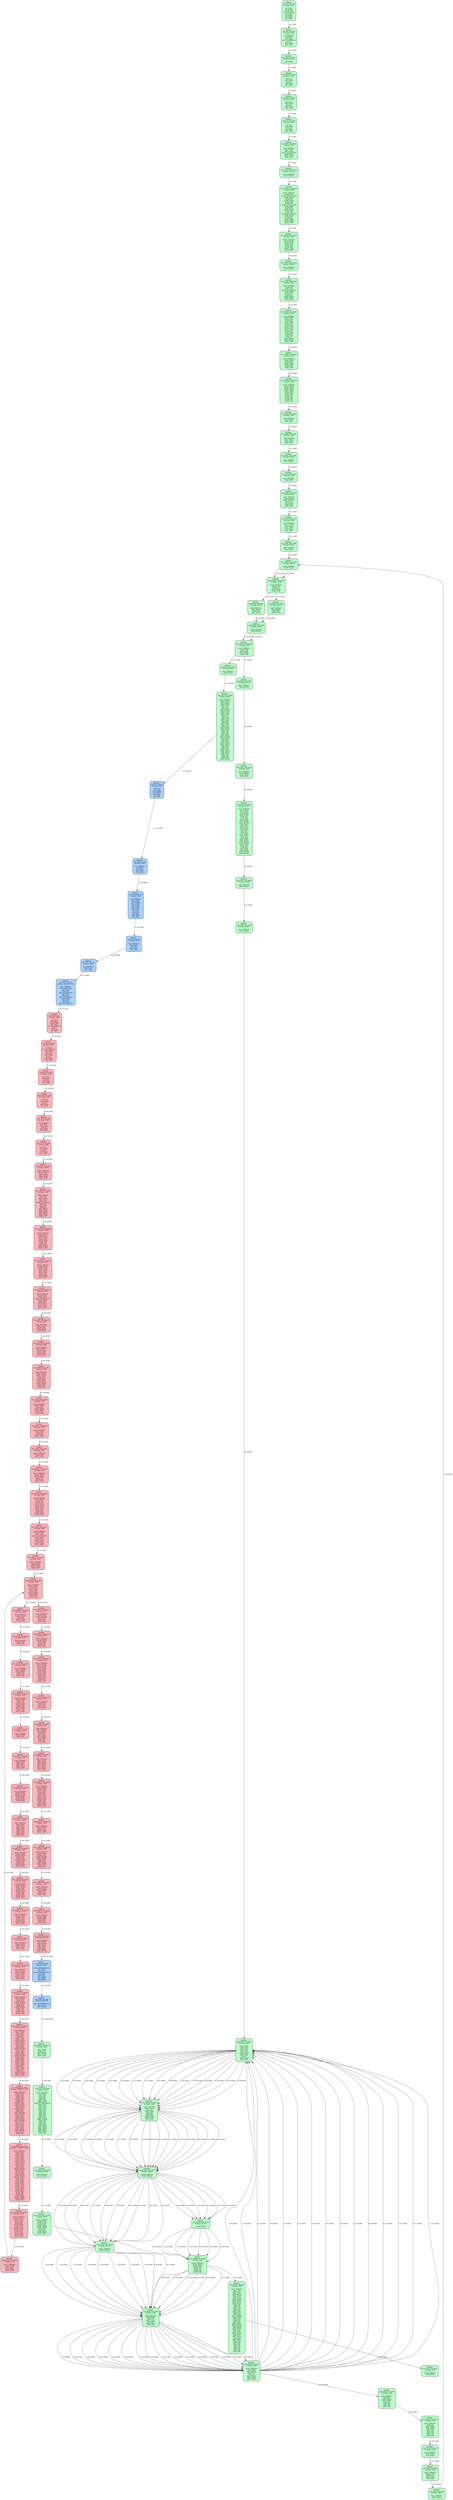 digraph CFG {
    rankdir=TB;
    node [shape=box, style="filled, rounded", fontname="Arial", fontsize=8, margin=0.1];
    edge [fontname="Arial", fontsize=8, color="#555555"];

    "node_5406a6081262c2002378ee4a5d8af6007457d51e_0" [label="0x5406a6...
start: 0x0 | end: 0xb
terminator: JUMPI
---------
0x0: PUSH1
0x2: PUSH1
0x4: MSTORE
0x5: CALLVALUE
0x6: DUP1
0x7: ISZERO
0x8: PUSH2
0xb: JUMPI", fillcolor="#baffc9"];
    "node_5406a6081262c2002378ee4a5d8af6007457d51e_f" [label="0x5406a6...
start: 0xf | end: 0x18
terminator: JUMPI
---------
0xf: JUMPDEST
0x10: POP
0x11: PUSH1
0x13: CALLDATASIZE
0x14: LT
0x15: PUSH2
0x18: JUMPI", fillcolor="#baffc9"];
    "node_5406a6081262c2002378ee4a5d8af6007457d51e_19" [label="0x5406a6...
start: 0x19 | end: 0x19
terminator: INVALID
---------
0x19: INVALID", fillcolor="#baffc9"];
    "node_5406a6081262c2002378ee4a5d8af6007457d51e_29" [label="0x5406a6...
start: 0x29 | end: 0x33
terminator: JUMPI
---------
0x29: DUP1
0x2a: PUSH4
0x2f: GT
0x30: PUSH2
0x33: JUMPI", fillcolor="#baffc9"];
    "node_5406a6081262c2002378ee4a5d8af6007457d51e_34" [label="0x5406a6...
start: 0x34 | end: 0x3e
terminator: JUMPI
---------
0x34: DUP1
0x35: PUSH4
0x3a: EQ
0x3b: PUSH2
0x3e: JUMPI", fillcolor="#baffc9"];
    "node_5406a6081262c2002378ee4a5d8af6007457d51e_3f" [label="0x5406a6...
start: 0x3f | end: 0x49
terminator: JUMPI
---------
0x3f: DUP1
0x40: PUSH4
0x45: EQ
0x46: PUSH2
0x49: JUMPI", fillcolor="#baffc9"];
    "node_5406a6081262c2002378ee4a5d8af6007457d51e_220" [label="0x5406a6...
start: 0x220 | end: 0x22d
terminator: JUMP
---------
0x220: JUMPDEST
0x221: PUSH2
0x224: PUSH2
0x227: CALLDATASIZE
0x228: PUSH1
0x22a: PUSH2
0x22d: JUMP", fillcolor="#baffc9"];
    "node_5406a6081262c2002378ee4a5d8af6007457d51e_1272" [label="0x5406a6...
start: 0x1272 | end: 0x1273
terminator: INVALID
---------
0x1272: JUMPDEST
0x1273: INVALID", fillcolor="#baffc9"];
    "node_5406a6081262c2002378ee4a5d8af6007457d51e_1285" [label="0x5406a6...
start: 0x1285 | end: 0x12a5
terminator: JUMPI
---------
0x1285: JUMPDEST
0x1286: DUP5
0x1287: CALLDATALOAD
0x1288: SWAP4
0x1289: POP
0x128a: PUSH1
0x128c: DUP6
0x128d: ADD
0x128e: CALLDATALOAD
0x128f: SWAP3
0x1290: POP
0x1291: PUSH1
0x1293: DUP6
0x1294: ADD
0x1295: CALLDATALOAD
0x1296: PUSH8
0x129f: DUP2
0x12a0: GT
0x12a1: ISZERO
0x12a2: PUSH2
0x12a5: JUMPI", fillcolor="#baffc9"];
    "node_5406a6081262c2002378ee4a5d8af6007457d51e_12a9" [label="0x5406a6...
start: 0x12a9 | end: 0x12b4
terminator: JUMP
---------
0x12a9: JUMPDEST
0x12aa: PUSH2
0x12ad: DUP8
0x12ae: DUP3
0x12af: DUP9
0x12b0: ADD
0x12b1: PUSH2
0x12b4: JUMP", fillcolor="#baffc9"];
    "node_5406a6081262c2002378ee4a5d8af6007457d51e_1175" [label="0x5406a6...
start: 0x1175 | end: 0x1176
terminator: INVALID
---------
0x1175: JUMPDEST
0x1176: INVALID", fillcolor="#baffc9"];
    "node_5406a6081262c2002378ee4a5d8af6007457d51e_1185" [label="0x5406a6...
start: 0x1185 | end: 0x1198
terminator: JUMPI
---------
0x1185: JUMPDEST
0x1186: POP
0x1187: DUP2
0x1188: CALLDATALOAD
0x1189: PUSH8
0x1192: DUP2
0x1193: GT
0x1194: ISZERO
0x1195: PUSH2
0x1198: JUMPI", fillcolor="#baffc9"];
    "node_5406a6081262c2002378ee4a5d8af6007457d51e_119c" [label="0x5406a6...
start: 0x119c | end: 0x11b2
terminator: JUMPI
---------
0x119c: JUMPDEST
0x119d: PUSH1
0x119f: DUP4
0x11a0: ADD
0x11a1: SWAP2
0x11a2: POP
0x11a3: DUP4
0x11a4: PUSH1
0x11a6: DUP3
0x11a7: PUSH1
0x11a9: SHL
0x11aa: DUP6
0x11ab: ADD
0x11ac: ADD
0x11ad: GT
0x11ae: ISZERO
0x11af: PUSH2
0x11b2: JUMPI", fillcolor="#baffc9"];
    "node_5406a6081262c2002378ee4a5d8af6007457d51e_11b6" [label="0x5406a6...
start: 0x11b6 | end: 0x11bc
terminator: JUMP
---------
0x11b6: JUMPDEST
0x11b7: SWAP3
0x11b8: POP
0x11b9: SWAP3
0x11ba: SWAP1
0x11bb: POP
0x11bc: JUMP", fillcolor="#baffc9"];
    "node_5406a6081262c2002378ee4a5d8af6007457d51e_12b5" [label="0x5406a6...
start: 0x12b5 | end: 0x12c0
terminator: JUMP
---------
0x12b5: JUMPDEST
0x12b6: SWAP6
0x12b7: SWAP9
0x12b8: SWAP5
0x12b9: SWAP8
0x12ba: POP
0x12bb: SWAP6
0x12bc: POP
0x12bd: POP
0x12be: POP
0x12bf: POP
0x12c0: JUMP", fillcolor="#baffc9"];
    "node_5406a6081262c2002378ee4a5d8af6007457d51e_22e" [label="0x5406a6...
start: 0x22e | end: 0x232
terminator: JUMP
---------
0x22e: JUMPDEST
0x22f: PUSH2
0x232: JUMP", fillcolor="#baffc9"];
    "node_5406a6081262c2002378ee4a5d8af6007457d51e_6d0" [label="0x5406a6...
start: 0x6d0 | end: 0x6d7
terminator: JUMP
---------
0x6d0: JUMPDEST
0x6d1: PUSH2
0x6d4: PUSH2
0x6d7: JUMP", fillcolor="#baffc9"];
    "node_5406a6081262c2002378ee4a5d8af6007457d51e_aa1" [label="0x5406a6...
start: 0xaa1 | end: 0xaa2
terminator: INVALID
---------
0xaa1: JUMPDEST
0xaa2: INVALID", fillcolor="#baffc9"];
    "node_5406a6081262c2002378ee4a5d8af6007457d51e_3c4" [label="0x5406a6...
start: 0x3c4 | end: 0x3c5
terminator: JUMP
---------
0x3c4: JUMPDEST
0x3c5: JUMP", fillcolor="#baffc9"];
    "node_5406a6081262c2002378ee4a5d8af6007457d51e_6d8" [label="0x5406a6...
start: 0x6d8 | end: 0x700
terminator: JUMPI
---------
0x6d8: JUMPDEST
0x6d9: PUSH32
0x6fa: TIMESTAMP
0x6fb: GT
0x6fc: ISZERO
0x6fd: PUSH2
0x700: JUMPI", fillcolor="#baffc9"];
    "node_5406a6081262c2002378ee4a5d8af6007457d51e_719" [label="0x5406a6...
start: 0x719 | end: 0x722
terminator: JUMP
---------
0x719: JUMPDEST
0x71a: CALLER
0x71b: PUSH2
0x71e: DUP6
0x71f: PUSH2
0x722: JUMP", fillcolor="#baffc9"];
    "node_5406a6081262c2002378ee4a5d8af6007457d51e_692" [label="0x5406a6...
start: 0x692 | end: 0x693
terminator: INVALID
---------
0x692: JUMPDEST
0x693: INVALID", fillcolor="#baffc9"];
    "node_5406a6081262c2002378ee4a5d8af6007457d51e_135b" [label="0x5406a6...
start: 0x135b | end: 0x135c
terminator: INVALID
---------
0x135b: JUMPDEST
0x135c: INVALID", fillcolor="#baffc9"];
    "node_5406a6081262c2002378ee4a5d8af6007457d51e_1369" [label="0x5406a6...
start: 0x1369 | end: 0x136d
terminator: JUMP
---------
0x1369: JUMPDEST
0x136a: POP
0x136b: DIV
0x136c: SWAP1
0x136d: JUMP", fillcolor="#baffc9"];
    "node_5406a6081262c2002378ee4a5d8af6007457d51e_6a0" [label="0x5406a6...
start: 0x6a0 | end: 0x6a3
terminator: INVALID
---------
0x6a0: JUMPDEST
0x6a1: SWAP1
0x6a2: POP
0x6a3: INVALID", fillcolor="#baffc9"];
    "node_5406a6081262c2002378ee4a5d8af6007457d51e_136e" [label="0x5406a6...
start: 0x136e | end: 0x136f
terminator: INVALID
---------
0x136e: JUMPDEST
0x136f: INVALID", fillcolor="#baffc9"];
    "node_5406a6081262c2002378ee4a5d8af6007457d51e_137c" [label="0x5406a6...
start: 0x137c | end: 0x1380
terminator: JUMP
---------
0x137c: JUMPDEST
0x137d: POP
0x137e: MOD
0x137f: SWAP1
0x1380: JUMP", fillcolor="#baffc9"];
    "node_5406a6081262c2002378ee4a5d8af6007457d51e_6af" [label="0x5406a6...
start: 0x6af | end: 0x6b0
terminator: INVALID
---------
0x6af: JUMPDEST
0x6b0: INVALID", fillcolor="#baffc9"];
    "node_5406a6081262c2002378ee4a5d8af6007457d51e_723" [label="0x5406a6...
start: 0x723 | end: 0x728
terminator: JUMPI
---------
0x723: JUMPDEST
0x724: ISZERO
0x725: PUSH2
0x728: JUMPI", fillcolor="#baffc9"];
    "node_5406a6081262c2002378ee4a5d8af6007457d51e_741" [label="0x5406a6...
start: 0x741 | end: 0x76f
terminator: INVALID
---------
0x741: JUMPDEST
0x742: PUSH1
0x744: DUP1
0x745: MLOAD
0x746: PUSH1
0x748: DUP2
0x749: ADD
0x74a: DUP8
0x74b: SWAP1
0x74c: MSTORE
0x74d: PUSH12
0x75a: NOT
0x75b: PUSH1
0x75d: DUP5
0x75e: SWAP1
0x75f: SHL
0x760: AND
0x761: SWAP2
0x762: DUP2
0x763: ADD
0x764: SWAP2
0x765: SWAP1
0x766: SWAP2
0x767: MSTORE
0x768: PUSH1
0x76a: DUP2
0x76b: ADD
0x76c: DUP6
0x76d: SWAP1
0x76e: MSTORE
0x76f: INVALID", fillcolor="#baffc9"];
    "node_5406a6081262c2002378ee4a5d8af6007457d51e_b97" [label="0x5406a6...
start: 0xb97 | end: 0xb98
terminator: INVALID
---------
0xb97: JUMPDEST
0xb98: INVALID", fillcolor="#baffc9"];
    "node_5406a6081262c2002378ee4a5d8af6007457d51e_d14" [label="0x5406a6...
start: 0xd14 | end: 0xd15
terminator: INVALID
---------
0xd14: JUMPDEST
0xd15: INVALID", fillcolor="#baffc9"];
    "node_5406a6081262c2002378ee4a5d8af6007457d51e_d22" [label="0x5406a6...
start: 0xd22 | end: 0xd2f
terminator: JUMPI
---------
0xd22: PUSH2
0xd25: DUP3
0xd26: DUP7
0xd27: DUP4
0xd28: DUP2
0xd29: MLOAD
0xd2a: DUP2
0xd2b: LT
0xd2c: PUSH2
0xd2f: JUMPI", fillcolor="#baffc9"];
    "node_5406a6081262c2002378ee4a5d8af6007457d51e_d37" [label="0x5406a6...
start: 0xd37 | end: 0xd43
terminator: JUMP
---------
0xd37: JUMPDEST
0xd38: PUSH1
0xd3a: MUL
0xd3b: PUSH1
0xd3d: ADD
0xd3e: ADD
0xd3f: MLOAD
0xd40: PUSH2
0xd43: JUMP", fillcolor="#baffc9"];
    "node_5406a6081262c2002378ee4a5d8af6007457d51e_1040" [label="0x5406a6...
start: 0x1040 | end: 0x1041
terminator: INVALID
---------
0x1040: JUMPDEST
0x1041: INVALID", fillcolor="#baffc9"];
    "node_5406a6081262c2002378ee4a5d8af6007457d51e_1049" [label="0x5406a6...
start: 0x1049 | end: 0x1049
terminator: INVALID
---------
0x1049: INVALID", fillcolor="#baffc9"];
    "node_5406a6081262c2002378ee4a5d8af6007457d51e_1068" [label="0x5406a6...
start: 0x1068 | end: 0x106e
terminator: JUMP
---------
0x1068: JUMPDEST
0x1069: SWAP4
0x106a: SWAP3
0x106b: POP
0x106c: POP
0x106d: POP
0x106e: JUMP", fillcolor="#baffc9"];
    "node_5406a6081262c2002378ee4a5d8af6007457d51e_d44" [label="0x5406a6...
start: 0xd44 | end: 0xd4d
terminator: JUMP
---------
0xd44: JUMPDEST
0xd45: SWAP2
0xd46: POP
0xd47: PUSH1
0xd49: ADD
0xd4a: PUSH2
0xd4d: JUMP", fillcolor="#baffc9"];
    "node_5406a6081262c2002378ee4a5d8af6007457d51e_d18" [label="0x5406a6...
start: 0xd18 | end: 0xd21
terminator: JUMPI
---------
0xd18: JUMPDEST
0xd19: DUP5
0xd1a: MLOAD
0xd1b: DUP2
0xd1c: LT
0xd1d: ISZERO
0xd1e: PUSH2
0xd21: JUMPI", fillcolor="#baffc9"];
    "node_5406a6081262c2002378ee4a5d8af6007457d51e_105a" [label="0x5406a6...
start: 0x105a | end: 0x105b
terminator: INVALID
---------
0x105a: JUMPDEST
0x105b: INVALID", fillcolor="#baffc9"];
    "node_5406a6081262c2002378ee4a5d8af6007457d51e_d4e" [label="0x5406a6...
start: 0xd4e | end: 0xd55
terminator: JUMP
---------
0xd4e: JUMPDEST
0xd4f: POP
0xd50: SWAP4
0xd51: SWAP3
0xd52: POP
0xd53: POP
0xd54: POP
0xd55: JUMP", fillcolor="#baffc9"];
    "node_5406a6081262c2002378ee4a5d8af6007457d51e_ba3" [label="0x5406a6...
start: 0xba3 | end: 0xbab
terminator: JUMP
---------
0xba3: JUMPDEST
0xba4: EQ
0xba5: SWAP5
0xba6: SWAP4
0xba7: POP
0xba8: POP
0xba9: POP
0xbaa: POP
0xbab: JUMP", fillcolor="#baffc9"];
    "node_5406a6081262c2002378ee4a5d8af6007457d51e_7ea" [label="0x5406a6...
start: 0x7ea | end: 0x7ee
terminator: JUMPI
---------
0x7ea: JUMPDEST
0x7eb: PUSH2
0x7ee: JUMPI", fillcolor="#baffc9"];
    "node_5406a6081262c2002378ee4a5d8af6007457d51e_807" [label="0x5406a6...
start: 0x807 | end: 0x80f
terminator: JUMP
---------
0x807: JUMPDEST
0x808: PUSH2
0x80b: DUP7
0x80c: PUSH2
0x80f: JUMP", fillcolor="#baffc9"];
    "node_5406a6081262c2002378ee4a5d8af6007457d51e_bac" [label="0x5406a6...
start: 0xbac | end: 0xbad
terminator: INVALID
---------
0xbac: JUMPDEST
0xbad: INVALID", fillcolor="#baffc9"];
    "node_5406a6081262c2002378ee4a5d8af6007457d51e_bb9" [label="0x5406a6...
start: 0xbb9 | end: 0xbbc
terminator: INVALID
---------
0xbb9: JUMPDEST
0xbba: SWAP1
0xbbb: POP
0xbbc: INVALID", fillcolor="#baffc9"];
    "node_5406a6081262c2002378ee4a5d8af6007457d51e_bc8" [label="0x5406a6...
start: 0xbc8 | end: 0xbc9
terminator: INVALID
---------
0xbc8: JUMPDEST
0xbc9: INVALID", fillcolor="#baffc9"];
    "node_5406a6081262c2002378ee4a5d8af6007457d51e_810" [label="0x5406a6...
start: 0x810 | end: 0x86a
terminator: INVALID
---------
0x810: JUMPDEST
0x811: PUSH1
0x813: MLOAD
0x814: PUSH4
0x819: PUSH1
0x81b: SHL
0x81c: DUP2
0x81d: MSTORE
0x81e: PUSH1
0x820: PUSH1
0x822: PUSH1
0x824: SHL
0x825: SUB
0x826: DUP4
0x827: DUP2
0x828: AND
0x829: PUSH1
0x82b: DUP4
0x82c: ADD
0x82d: MSTORE
0x82e: PUSH1
0x830: DUP3
0x831: ADD
0x832: DUP8
0x833: SWAP1
0x834: MSTORE
0x835: PUSH32
0x856: AND
0x857: SWAP1
0x858: PUSH4
0x85d: SWAP1
0x85e: PUSH1
0x860: ADD
0x861: PUSH1
0x863: PUSH1
0x865: MLOAD
0x866: DUP1
0x867: DUP4
0x868: SUB
0x869: DUP2
0x86a: INVALID", fillcolor="#baffc9"];
    "node_d0ec028a3d21533fdd200838f39c85b03679285d_0" [label="0xd0ec02...
start: 0x0 | end: 0x9
terminator: JUMP
---------
0x0: PUSH1
0x2: PUSH1
0x4: MSTORE
0x5: PUSH1
0x7: PUSH1
0x9: JUMP", fillcolor="#a8d1ff"];
    "node_d0ec028a3d21533fdd200838f39c85b03679285d_c" [label="0xd0ec02...
start: 0xc | end: 0x13
terminator: JUMP
---------
0xc: JUMPDEST
0xd: PUSH1
0xf: PUSH1
0x11: PUSH1
0x13: JUMP", fillcolor="#a8d1ff"];
    "node_d0ec028a3d21533fdd200838f39c85b03679285d_1a" [label="0xd0ec02...
start: 0x1a | end: 0x4b
terminator: JUMP
---------
0x1a: JUMPDEST
0x1b: PUSH1
0x1d: PUSH1
0x1f: PUSH32
0x40: SLOAD
0x41: PUSH1
0x43: PUSH1
0x45: PUSH1
0x47: SHL
0x48: SUB
0x49: AND
0x4a: SWAP1
0x4b: JUMP", fillcolor="#a8d1ff"];
    "node_d0ec028a3d21533fdd200838f39c85b03679285d_4c" [label="0xd0ec02...
start: 0x4c | end: 0x50
terminator: JUMP
---------
0x4c: JUMPDEST
0x4d: SWAP1
0x4e: POP
0x4f: SWAP1
0x50: JUMP", fillcolor="#a8d1ff"];
    "node_d0ec028a3d21533fdd200838f39c85b03679285d_14" [label="0xd0ec02...
start: 0x14 | end: 0x17
terminator: JUMP
---------
0x14: JUMPDEST
0x15: PUSH1
0x17: JUMP", fillcolor="#a8d1ff"];
    "node_d0ec028a3d21533fdd200838f39c85b03679285d_51" [label="0xd0ec02...
start: 0x51 | end: 0x5f
terminator: DELEGATECALL
---------
0x51: JUMPDEST
0x52: CALLDATASIZE
0x53: PUSH1
0x55: DUP1
0x56: CALLDATACOPY
0x57: PUSH1
0x59: DUP1
0x5a: CALLDATASIZE
0x5b: PUSH1
0x5d: DUP5
0x5e: GAS
0x5f: DELEGATECALL", fillcolor="#a8d1ff"];
    "node_1f064066068f837598b35796ca9f177863915846_0" [label="0x1f0640...
start: 0x0 | end: 0xc
terminator: JUMPI
---------
0x0: PUSH1
0x2: PUSH1
0x4: MSTORE
0x5: PUSH1
0x7: CALLDATASIZE
0x8: LT
0x9: PUSH2
0xc: JUMPI", fillcolor="#ffb3ba"];
    "node_1f064066068f837598b35796ca9f177863915846_d" [label="0x1f0640...
start: 0xd | end: 0x1d
terminator: JUMPI
---------
0xd: PUSH1
0xf: CALLDATALOAD
0x10: PUSH1
0x12: SHR
0x13: DUP1
0x14: PUSH4
0x19: GT
0x1a: PUSH2
0x1d: JUMPI", fillcolor="#ffb3ba"];
    "node_1f064066068f837598b35796ca9f177863915846_1e" [label="0x1f0640...
start: 0x1e | end: 0x28
terminator: JUMPI
---------
0x1e: DUP1
0x1f: PUSH4
0x24: GT
0x25: PUSH2
0x28: JUMPI", fillcolor="#ffb3ba"];
    "node_1f064066068f837598b35796ca9f177863915846_29" [label="0x1f0640...
start: 0x29 | end: 0x33
terminator: JUMPI
---------
0x29: DUP1
0x2a: PUSH4
0x2f: GT
0x30: PUSH2
0x33: JUMPI", fillcolor="#ffb3ba"];
    "node_1f064066068f837598b35796ca9f177863915846_64" [label="0x1f0640...
start: 0x64 | end: 0x6f
terminator: JUMPI
---------
0x64: JUMPDEST
0x65: DUP1
0x66: PUSH4
0x6b: EQ
0x6c: PUSH2
0x6f: JUMPI", fillcolor="#ffb3ba"];
    "node_1f064066068f837598b35796ca9f177863915846_70" [label="0x1f0640...
start: 0x70 | end: 0x7a
terminator: JUMPI
---------
0x70: DUP1
0x71: PUSH4
0x76: EQ
0x77: PUSH2
0x7a: JUMPI", fillcolor="#ffb3ba"];
    "node_1f064066068f837598b35796ca9f177863915846_5e4" [label="0x1f0640...
start: 0x5e4 | end: 0x5eb
terminator: JUMPI
---------
0x5e4: JUMPDEST
0x5e5: CALLVALUE
0x5e6: DUP1
0x5e7: ISZERO
0x5e8: PUSH2
0x5eb: JUMPI", fillcolor="#ffb3ba"];
    "node_1f064066068f837598b35796ca9f177863915846_5f0" [label="0x1f0640...
start: 0x5f0 | end: 0x605
terminator: JUMP
---------
0x5f0: JUMPDEST
0x5f1: POP
0x5f2: PUSH2
0x5f5: PUSH1
0x5f7: DUP1
0x5f8: CALLDATASIZE
0x5f9: SUB
0x5fa: DUP2
0x5fb: ADD
0x5fc: SWAP1
0x5fd: PUSH2
0x600: SWAP2
0x601: SWAP1
0x602: PUSH2
0x605: JUMP", fillcolor="#ffb3ba"];
    "node_1f064066068f837598b35796ca9f177863915846_2c83" [label="0x1f0640...
start: 0x2c83 | end: 0x2c91
terminator: JUMPI
---------
0x2c83: JUMPDEST
0x2c84: PUSH1
0x2c86: DUP1
0x2c87: PUSH1
0x2c89: DUP4
0x2c8a: DUP6
0x2c8b: SUB
0x2c8c: SLT
0x2c8d: ISZERO
0x2c8e: PUSH2
0x2c91: JUMPI", fillcolor="#ffb3ba"];
    "node_1f064066068f837598b35796ca9f177863915846_2c9a" [label="0x1f0640...
start: 0x2c9a | end: 0x2ca7
terminator: JUMP
---------
0x2c9a: JUMPDEST
0x2c9b: PUSH1
0x2c9d: PUSH2
0x2ca0: DUP6
0x2ca1: DUP3
0x2ca2: DUP7
0x2ca3: ADD
0x2ca4: PUSH2
0x2ca7: JUMP", fillcolor="#ffb3ba"];
    "node_1f064066068f837598b35796ca9f177863915846_2c38" [label="0x1f0640...
start: 0x2c38 | end: 0x2c46
terminator: JUMP
---------
0x2c38: JUMPDEST
0x2c39: PUSH1
0x2c3b: DUP2
0x2c3c: CALLDATALOAD
0x2c3d: SWAP1
0x2c3e: POP
0x2c3f: PUSH2
0x2c42: DUP2
0x2c43: PUSH2
0x2c46: JUMP", fillcolor="#ffb3ba"];
    "node_1f064066068f837598b35796ca9f177863915846_2c21" [label="0x1f0640...
start: 0x2c21 | end: 0x2c29
terminator: JUMP
---------
0x2c21: JUMPDEST
0x2c22: PUSH2
0x2c25: DUP2
0x2c26: PUSH2
0x2c29: JUMP", fillcolor="#ffb3ba"];
    "node_1f064066068f837598b35796ca9f177863915846_2c0f" [label="0x1f0640...
start: 0x2c0f | end: 0x2c19
terminator: JUMP
---------
0x2c0f: JUMPDEST
0x2c10: PUSH1
0x2c12: PUSH2
0x2c15: DUP3
0x2c16: PUSH2
0x2c19: JUMP", fillcolor="#ffb3ba"];
    "node_1f064066068f837598b35796ca9f177863915846_2bef" [label="0x1f0640...
start: 0x2bef | end: 0x2c0e
terminator: JUMP
---------
0x2bef: JUMPDEST
0x2bf0: PUSH1
0x2bf2: PUSH20
0x2c07: DUP3
0x2c08: AND
0x2c09: SWAP1
0x2c0a: POP
0x2c0b: SWAP2
0x2c0c: SWAP1
0x2c0d: POP
0x2c0e: JUMP", fillcolor="#ffb3ba"];
    "node_1f064066068f837598b35796ca9f177863915846_2c1a" [label="0x1f0640...
start: 0x2c1a | end: 0x2c20
terminator: JUMP
---------
0x2c1a: JUMPDEST
0x2c1b: SWAP1
0x2c1c: POP
0x2c1d: SWAP2
0x2c1e: SWAP1
0x2c1f: POP
0x2c20: JUMP", fillcolor="#ffb3ba"];
    "node_1f064066068f837598b35796ca9f177863915846_2c2a" [label="0x1f0640...
start: 0x2c2a | end: 0x2c30
terminator: JUMPI
---------
0x2c2a: JUMPDEST
0x2c2b: DUP2
0x2c2c: EQ
0x2c2d: PUSH2
0x2c30: JUMPI", fillcolor="#ffb3ba"];
    "node_1f064066068f837598b35796ca9f177863915846_2c35" [label="0x1f0640...
start: 0x2c35 | end: 0x2c37
terminator: JUMP
---------
0x2c35: JUMPDEST
0x2c36: POP
0x2c37: JUMP", fillcolor="#ffb3ba"];
    "node_1f064066068f837598b35796ca9f177863915846_2c47" [label="0x1f0640...
start: 0x2c47 | end: 0x2c4c
terminator: JUMP
---------
0x2c47: JUMPDEST
0x2c48: SWAP3
0x2c49: SWAP2
0x2c4a: POP
0x2c4b: POP
0x2c4c: JUMP", fillcolor="#ffb3ba"];
    "node_1f064066068f837598b35796ca9f177863915846_2ca8" [label="0x1f0640...
start: 0x2ca8 | end: 0x2cb8
terminator: JUMP
---------
0x2ca8: JUMPDEST
0x2ca9: SWAP3
0x2caa: POP
0x2cab: POP
0x2cac: PUSH1
0x2cae: PUSH2
0x2cb1: DUP6
0x2cb2: DUP3
0x2cb3: DUP7
0x2cb4: ADD
0x2cb5: PUSH2
0x2cb8: JUMP", fillcolor="#ffb3ba"];
    "node_1f064066068f837598b35796ca9f177863915846_2c6e" [label="0x1f0640...
start: 0x2c6e | end: 0x2c7c
terminator: JUMP
---------
0x2c6e: JUMPDEST
0x2c6f: PUSH1
0x2c71: DUP2
0x2c72: CALLDATALOAD
0x2c73: SWAP1
0x2c74: POP
0x2c75: PUSH2
0x2c78: DUP2
0x2c79: PUSH2
0x2c7c: JUMP", fillcolor="#ffb3ba"];
    "node_1f064066068f837598b35796ca9f177863915846_2c57" [label="0x1f0640...
start: 0x2c57 | end: 0x2c5f
terminator: JUMP
---------
0x2c57: JUMPDEST
0x2c58: PUSH2
0x2c5b: DUP2
0x2c5c: PUSH2
0x2c5f: JUMP", fillcolor="#ffb3ba"];
    "node_1f064066068f837598b35796ca9f177863915846_2c4d" [label="0x1f0640...
start: 0x2c4d | end: 0x2c56
terminator: JUMP
---------
0x2c4d: JUMPDEST
0x2c4e: PUSH1
0x2c50: DUP2
0x2c51: SWAP1
0x2c52: POP
0x2c53: SWAP2
0x2c54: SWAP1
0x2c55: POP
0x2c56: JUMP", fillcolor="#ffb3ba"];
    "node_1f064066068f837598b35796ca9f177863915846_2c60" [label="0x1f0640...
start: 0x2c60 | end: 0x2c66
terminator: JUMPI
---------
0x2c60: JUMPDEST
0x2c61: DUP2
0x2c62: EQ
0x2c63: PUSH2
0x2c66: JUMPI", fillcolor="#ffb3ba"];
    "node_1f064066068f837598b35796ca9f177863915846_2c6b" [label="0x1f0640...
start: 0x2c6b | end: 0x2c6d
terminator: JUMP
---------
0x2c6b: JUMPDEST
0x2c6c: POP
0x2c6d: JUMP", fillcolor="#ffb3ba"];
    "node_1f064066068f837598b35796ca9f177863915846_2c7d" [label="0x1f0640...
start: 0x2c7d | end: 0x2c82
terminator: JUMP
---------
0x2c7d: JUMPDEST
0x2c7e: SWAP3
0x2c7f: SWAP2
0x2c80: POP
0x2c81: POP
0x2c82: JUMP", fillcolor="#ffb3ba"];
    "node_1f064066068f837598b35796ca9f177863915846_2cb9" [label="0x1f0640...
start: 0x2cb9 | end: 0x2cc2
terminator: JUMP
---------
0x2cb9: JUMPDEST
0x2cba: SWAP2
0x2cbb: POP
0x2cbc: POP
0x2cbd: SWAP3
0x2cbe: POP
0x2cbf: SWAP3
0x2cc0: SWAP1
0x2cc1: POP
0x2cc2: JUMP", fillcolor="#ffb3ba"];
    "node_1f064066068f837598b35796ca9f177863915846_606" [label="0x1f0640...
start: 0x606 | end: 0x60a
terminator: JUMP
---------
0x606: JUMPDEST
0x607: PUSH2
0x60a: JUMP", fillcolor="#ffb3ba"];
    "node_1f064066068f837598b35796ca9f177863915846_d57" [label="0x1f0640...
start: 0xd57 | end: 0xd61
terminator: JUMP
---------
0xd57: JUMPDEST
0xd58: PUSH1
0xd5a: DUP1
0xd5b: PUSH2
0xd5e: PUSH2
0xd61: JUMP", fillcolor="#ffb3ba"];
    "node_1f064066068f837598b35796ca9f177863915846_12d4" [label="0x1f0640...
start: 0x12d4 | end: 0x12db
terminator: JUMP
---------
0x12d4: JUMPDEST
0x12d5: PUSH1
0x12d7: CALLER
0x12d8: SWAP1
0x12d9: POP
0x12da: SWAP1
0x12db: JUMP", fillcolor="#ffb3ba"];
    "node_1f064066068f837598b35796ca9f177863915846_d62" [label="0x1f0640...
start: 0xd62 | end: 0xd6e
terminator: JUMP
---------
0xd62: JUMPDEST
0xd63: SWAP1
0xd64: POP
0xd65: PUSH2
0xd68: DUP2
0xd69: DUP6
0xd6a: DUP6
0xd6b: PUSH2
0xd6e: JUMP", fillcolor="#ffb3ba"];
    "node_1f064066068f837598b35796ca9f177863915846_1383" [label="0x1f0640...
start: 0x1383 | end: 0x13b7
terminator: JUMPI
---------
0x1383: JUMPDEST
0x1384: PUSH1
0x1386: PUSH20
0x139b: AND
0x139c: DUP4
0x139d: PUSH20
0x13b2: AND
0x13b3: SUB
0x13b4: PUSH2
0x13b7: JUMPI", fillcolor="#ffb3ba"];
    "node_1f064066068f837598b35796ca9f177863915846_13f5" [label="0x1f0640...
start: 0x13f5 | end: 0x1429
terminator: JUMPI
---------
0x13f5: JUMPDEST
0x13f6: PUSH1
0x13f8: PUSH20
0x140d: AND
0x140e: DUP3
0x140f: PUSH20
0x1424: AND
0x1425: SUB
0x1426: PUSH2
0x1429: JUMPI", fillcolor="#ffb3ba"];
    "node_1f064066068f837598b35796ca9f177863915846_1467" [label="0x1f0640...
start: 0x1467 | end: 0x1471
terminator: JUMP
---------
0x1467: JUMPDEST
0x1468: PUSH2
0x146b: DUP4
0x146c: DUP4
0x146d: DUP4
0x146e: PUSH2
0x1471: JUMP", fillcolor="#ffb3ba"];
    "node_1f064066068f837598b35796ca9f177863915846_1f99" [label="0x1f0640...
start: 0x1f99 | end: 0x1fa2
terminator: JUMP
---------
0x1f99: JUMPDEST
0x1f9a: PUSH1
0x1f9c: PUSH2
0x1f9f: PUSH2
0x1fa2: JUMP", fillcolor="#ffb3ba"];
    "node_1f064066068f837598b35796ca9f177863915846_12ac" [label="0x1f0640...
start: 0x12ac | end: 0x12d3
terminator: JUMP
---------
0x12ac: JUMPDEST
0x12ad: PUSH1
0x12af: PUSH32
0x12d0: SWAP1
0x12d1: POP
0x12d2: SWAP1
0x12d3: JUMP", fillcolor="#ffb3ba"];
    "node_1f064066068f837598b35796ca9f177863915846_1fa3" [label="0x1f0640...
start: 0x1fa3 | end: 0x1fd9
terminator: JUMPI
---------
0x1fa3: JUMPDEST
0x1fa4: SWAP1
0x1fa5: POP
0x1fa6: PUSH1
0x1fa8: PUSH20
0x1fbd: AND
0x1fbe: DUP5
0x1fbf: PUSH20
0x1fd4: AND
0x1fd5: SUB
0x1fd6: PUSH2
0x1fd9: JUMPI", fillcolor="#ffb3ba"];
    "node_1f064066068f837598b35796ca9f177863915846_1ff9" [label="0x1f0640...
start: 0x1ff9 | end: 0x2047
terminator: JUMPI
---------
0x1ff9: JUMPDEST
0x1ffa: PUSH1
0x1ffc: DUP2
0x1ffd: PUSH1
0x1fff: ADD
0x2000: PUSH1
0x2002: DUP7
0x2003: PUSH20
0x2018: AND
0x2019: PUSH20
0x202e: AND
0x202f: DUP2
0x2030: MSTORE
0x2031: PUSH1
0x2033: ADD
0x2034: SWAP1
0x2035: DUP2
0x2036: MSTORE
0x2037: PUSH1
0x2039: ADD
0x203a: PUSH1
0x203c: SHA3
0x203d: SLOAD
0x203e: SWAP1
0x203f: POP
0x2040: DUP3
0x2041: DUP2
0x2042: LT
0x2043: ISZERO
0x2044: PUSH2
0x2047: JUMPI", fillcolor="#ffb3ba"];
    "node_1f064066068f837598b35796ca9f177863915846_2088" [label="0x1f0640...
start: 0x2088 | end: 0x20d1
terminator: JUMPDEST_PREV
---------
0x2088: JUMPDEST
0x2089: DUP3
0x208a: DUP2
0x208b: SUB
0x208c: DUP3
0x208d: PUSH1
0x208f: ADD
0x2090: PUSH1
0x2092: DUP8
0x2093: PUSH20
0x20a8: AND
0x20a9: PUSH20
0x20be: AND
0x20bf: DUP2
0x20c0: MSTORE
0x20c1: PUSH1
0x20c3: ADD
0x20c4: SWAP1
0x20c5: DUP2
0x20c6: MSTORE
0x20c7: PUSH1
0x20c9: ADD
0x20ca: PUSH1
0x20cc: SHA3
0x20cd: DUP2
0x20ce: SWAP1
0x20cf: SSTORE
0x20d0: POP
0x20d1: POP", fillcolor="#ffb3ba"];
    "node_1f064066068f837598b35796ca9f177863915846_211d" [label="0x1f0640...
start: 0x211d | end: 0x216c
terminator: JUMPDEST_PREV
---------
0x211d: JUMPDEST
0x211e: DUP2
0x211f: DUP2
0x2120: PUSH1
0x2122: ADD
0x2123: PUSH1
0x2125: DUP6
0x2126: PUSH20
0x213b: AND
0x213c: PUSH20
0x2151: AND
0x2152: DUP2
0x2153: MSTORE
0x2154: PUSH1
0x2156: ADD
0x2157: SWAP1
0x2158: DUP2
0x2159: MSTORE
0x215a: PUSH1
0x215c: ADD
0x215d: PUSH1
0x215f: SHA3
0x2160: PUSH1
0x2162: DUP3
0x2163: DUP3
0x2164: SLOAD
0x2165: ADD
0x2166: SWAP3
0x2167: POP
0x2168: POP
0x2169: DUP2
0x216a: SWAP1
0x216b: SSTORE
0x216c: POP", fillcolor="#ffb3ba"];
    "node_1f064066068f837598b35796ca9f177863915846_2cd2" [label="0x1f0640...
start: 0x2cd2 | end: 0x2ce6
terminator: JUMP
---------
0x2cd2: JUMPDEST
0x2cd3: PUSH1
0x2cd5: PUSH1
0x2cd7: DUP3
0x2cd8: ADD
0x2cd9: SWAP1
0x2cda: POP
0x2cdb: PUSH2
0x2cde: PUSH1
0x2ce0: DUP4
0x2ce1: ADD
0x2ce2: DUP5
0x2ce3: PUSH2
0x2ce6: JUMP", fillcolor="#ffb3ba"];
    "node_1f064066068f837598b35796ca9f177863915846_2cc3" [label="0x1f0640...
start: 0x2cc3 | end: 0x2ccb
terminator: JUMP
---------
0x2cc3: JUMPDEST
0x2cc4: PUSH2
0x2cc7: DUP2
0x2cc8: PUSH2
0x2ccb: JUMP", fillcolor="#ffb3ba"];
    "node_1f064066068f837598b35796ca9f177863915846_2ccc" [label="0x1f0640...
start: 0x2ccc | end: 0x2cd1
terminator: JUMP
---------
0x2ccc: JUMPDEST
0x2ccd: DUP3
0x2cce: MSTORE
0x2ccf: POP
0x2cd0: POP
0x2cd1: JUMP", fillcolor="#ffb3ba"];
    "node_1f064066068f837598b35796ca9f177863915846_2ce7" [label="0x1f0640...
start: 0x2ce7 | end: 0x2cec
terminator: JUMP
---------
0x2ce7: JUMPDEST
0x2ce8: SWAP3
0x2ce9: SWAP2
0x2cea: POP
0x2ceb: POP
0x2cec: JUMP", fillcolor="#ffb3ba"];
    "node_1f064066068f837598b35796ca9f177863915846_21ca" [label="0x1f0640...
start: 0x21ca | end: 0x21d7
terminator: JUMP
---------
0x21ca: JUMPDEST
0x21cb: PUSH1
0x21cd: MLOAD
0x21ce: DUP1
0x21cf: SWAP2
0x21d0: SUB
0x21d1: SWAP1
0x21d2: LOG3
0x21d3: POP
0x21d4: POP
0x21d5: POP
0x21d6: POP
0x21d7: JUMP", fillcolor="#ffb3ba"];
    "node_1f064066068f837598b35796ca9f177863915846_1472" [label="0x1f0640...
start: 0x1472 | end: 0x1476
terminator: JUMP
---------
0x1472: JUMPDEST
0x1473: POP
0x1474: POP
0x1475: POP
0x1476: JUMP", fillcolor="#ffb3ba"];
    "node_1f064066068f837598b35796ca9f177863915846_d6f" [label="0x1f0640...
start: 0xd6f | end: 0xd79
terminator: JUMP
---------
0xd6f: JUMPDEST
0xd70: PUSH1
0xd72: SWAP2
0xd73: POP
0xd74: POP
0xd75: SWAP3
0xd76: SWAP2
0xd77: POP
0xd78: POP
0xd79: JUMP", fillcolor="#ffb3ba"];
    "node_1f064066068f837598b35796ca9f177863915846_60b" [label="0x1f0640...
start: 0x60b | end: 0x617
terminator: JUMP
---------
0x60b: JUMPDEST
0x60c: PUSH1
0x60e: MLOAD
0x60f: PUSH2
0x612: SWAP2
0x613: SWAP1
0x614: PUSH2
0x617: JUMP", fillcolor="#ffb3ba"];
    "node_1f064066068f837598b35796ca9f177863915846_2b22" [label="0x1f0640...
start: 0x2b22 | end: 0x2b36
terminator: JUMP
---------
0x2b22: JUMPDEST
0x2b23: PUSH1
0x2b25: PUSH1
0x2b27: DUP3
0x2b28: ADD
0x2b29: SWAP1
0x2b2a: POP
0x2b2b: PUSH2
0x2b2e: PUSH1
0x2b30: DUP4
0x2b31: ADD
0x2b32: DUP5
0x2b33: PUSH2
0x2b36: JUMP", fillcolor="#ffb3ba"];
    "node_1f064066068f837598b35796ca9f177863915846_2b13" [label="0x1f0640...
start: 0x2b13 | end: 0x2b1b
terminator: JUMP
---------
0x2b13: JUMPDEST
0x2b14: PUSH2
0x2b17: DUP2
0x2b18: PUSH2
0x2b1b: JUMP", fillcolor="#ffb3ba"];
    "node_1f064066068f837598b35796ca9f177863915846_2b07" [label="0x1f0640...
start: 0x2b07 | end: 0x2b12
terminator: JUMP
---------
0x2b07: JUMPDEST
0x2b08: PUSH1
0x2b0a: DUP2
0x2b0b: ISZERO
0x2b0c: ISZERO
0x2b0d: SWAP1
0x2b0e: POP
0x2b0f: SWAP2
0x2b10: SWAP1
0x2b11: POP
0x2b12: JUMP", fillcolor="#ffb3ba"];
    "node_1f064066068f837598b35796ca9f177863915846_2b1c" [label="0x1f0640...
start: 0x2b1c | end: 0x2b21
terminator: JUMP
---------
0x2b1c: JUMPDEST
0x2b1d: DUP3
0x2b1e: MSTORE
0x2b1f: POP
0x2b20: POP
0x2b21: JUMP", fillcolor="#ffb3ba"];
    "node_1f064066068f837598b35796ca9f177863915846_2b37" [label="0x1f0640...
start: 0x2b37 | end: 0x2b3c
terminator: JUMP
---------
0x2b37: JUMPDEST
0x2b38: SWAP3
0x2b39: SWAP2
0x2b3a: POP
0x2b3b: POP
0x2b3c: JUMP", fillcolor="#ffb3ba"];
    "node_1f064066068f837598b35796ca9f177863915846_618" [label="0x1f0640...
start: 0x618 | end: 0x620
terminator: RETURN
---------
0x618: JUMPDEST
0x619: PUSH1
0x61b: MLOAD
0x61c: DUP1
0x61d: SWAP2
0x61e: SUB
0x61f: SWAP1
0x620: RETURN", fillcolor="#ffb3ba"];
    "node_d0ec028a3d21533fdd200838f39c85b03679285d_60" [label="0xd0ec02...
start: 0x60 | end: 0x6a
terminator: JUMPI
---------
0x60: RETURNDATASIZE
0x61: PUSH1
0x63: DUP1
0x64: RETURNDATACOPY
0x65: DUP1
0x66: DUP1
0x67: ISZERO
0x68: PUSH1
0x6a: JUMPI", fillcolor="#a8d1ff"];
    "node_d0ec028a3d21533fdd200838f39c85b03679285d_6b" [label="0xd0ec02...
start: 0x6b | end: 0x6e
terminator: RETURN
---------
0x6b: RETURNDATASIZE
0x6c: PUSH1
0x6e: RETURN", fillcolor="#a8d1ff"];
    "node_5406a6081262c2002378ee4a5d8af6007457d51e_86e" [label="0x5406a6...
start: 0x86e | end: 0x874
terminator: JUMPI
---------
0x86e: ISZERO
0x86f: DUP1
0x870: ISZERO
0x871: PUSH2
0x874: JUMPI", fillcolor="#baffc9"];
    "node_5406a6081262c2002378ee4a5d8af6007457d51e_87c" [label="0x5406a6...
start: 0x87c | end: 0x89f
terminator: JUMP
---------
0x87c: JUMPDEST
0x87d: POP
0x87e: POP
0x87f: POP
0x880: POP
0x881: PUSH1
0x883: MLOAD
0x884: RETURNDATASIZE
0x885: PUSH1
0x887: NOT
0x888: PUSH1
0x88a: DUP3
0x88b: ADD
0x88c: AND
0x88d: DUP3
0x88e: ADD
0x88f: DUP1
0x890: PUSH1
0x892: MSTORE
0x893: POP
0x894: DUP2
0x895: ADD
0x896: SWAP1
0x897: PUSH2
0x89a: SWAP2
0x89b: SWAP1
0x89c: PUSH2
0x89f: JUMP", fillcolor="#baffc9"];
    "node_5406a6081262c2002378ee4a5d8af6007457d51e_12f1" [label="0x5406a6...
start: 0x12f1 | end: 0x12f2
terminator: INVALID
---------
0x12f1: JUMPDEST
0x12f2: INVALID", fillcolor="#baffc9"];
    "node_5406a6081262c2002378ee4a5d8af6007457d51e_1301" [label="0x5406a6...
start: 0x1301 | end: 0x130c
terminator: JUMPI
---------
0x1301: JUMPDEST
0x1302: DUP2
0x1303: MLOAD
0x1304: DUP1
0x1305: ISZERO
0x1306: ISZERO
0x1307: DUP2
0x1308: EQ
0x1309: PUSH2
0x130c: JUMPI", fillcolor="#baffc9"];
    "node_5406a6081262c2002378ee4a5d8af6007457d51e_8a0" [label="0x5406a6...
start: 0x8a0 | end: 0x8f1
terminator: JUMP
---------
0x8a0: JUMPDEST
0x8a1: POP
0x8a2: PUSH1
0x8a4: DUP1
0x8a5: MLOAD
0x8a6: DUP8
0x8a7: DUP2
0x8a8: MSTORE
0x8a9: PUSH1
0x8ab: PUSH1
0x8ad: PUSH1
0x8af: SHL
0x8b0: SUB
0x8b1: DUP5
0x8b2: AND
0x8b3: PUSH1
0x8b5: DUP3
0x8b6: ADD
0x8b7: MSTORE
0x8b8: SWAP1
0x8b9: DUP2
0x8ba: ADD
0x8bb: DUP7
0x8bc: SWAP1
0x8bd: MSTORE
0x8be: PUSH32
0x8df: SWAP1
0x8e0: PUSH1
0x8e2: ADD
0x8e3: PUSH1
0x8e5: MLOAD
0x8e6: DUP1
0x8e7: SWAP2
0x8e8: SUB
0x8e9: SWAP1
0x8ea: LOG1
0x8eb: POP
0x8ec: POP
0x8ed: POP
0x8ee: POP
0x8ef: POP
0x8f0: POP
0x8f1: JUMP", fillcolor="#baffc9"];
    "node_5406a6081262c2002378ee4a5d8af6007457d51e_15d" [label="0x5406a6...
start: 0x15d | end: 0x15e
terminator: STOP
---------
0x15d: JUMPDEST
0x15e: STOP", fillcolor="#baffc9"];

    "node_5406a6081262c2002378ee4a5d8af6007457d51e_0" -> "node_5406a6081262c2002378ee4a5d8af6007457d51e_f" [label="id: 1 (JUMP)"];
    "node_5406a6081262c2002378ee4a5d8af6007457d51e_f" -> "node_5406a6081262c2002378ee4a5d8af6007457d51e_19" [label="id: 2 (JUMP)"];
    "node_5406a6081262c2002378ee4a5d8af6007457d51e_19" -> "node_5406a6081262c2002378ee4a5d8af6007457d51e_29" [label="id: 3 (JUMP)"];
    "node_5406a6081262c2002378ee4a5d8af6007457d51e_29" -> "node_5406a6081262c2002378ee4a5d8af6007457d51e_34" [label="id: 4 (JUMP)"];
    "node_5406a6081262c2002378ee4a5d8af6007457d51e_34" -> "node_5406a6081262c2002378ee4a5d8af6007457d51e_3f" [label="id: 5 (JUMP)"];
    "node_5406a6081262c2002378ee4a5d8af6007457d51e_3f" -> "node_5406a6081262c2002378ee4a5d8af6007457d51e_220" [label="id: 6 (JUMP)"];
    "node_5406a6081262c2002378ee4a5d8af6007457d51e_220" -> "node_5406a6081262c2002378ee4a5d8af6007457d51e_1272" [label="id: 7 (JUMP)"];
    "node_5406a6081262c2002378ee4a5d8af6007457d51e_1272" -> "node_5406a6081262c2002378ee4a5d8af6007457d51e_1285" [label="id: 8 (JUMP)"];
    "node_5406a6081262c2002378ee4a5d8af6007457d51e_1285" -> "node_5406a6081262c2002378ee4a5d8af6007457d51e_12a9" [label="id: 9 (JUMP)"];
    "node_5406a6081262c2002378ee4a5d8af6007457d51e_12a9" -> "node_5406a6081262c2002378ee4a5d8af6007457d51e_1175" [label="id: 10 (JUMP)"];
    "node_5406a6081262c2002378ee4a5d8af6007457d51e_1175" -> "node_5406a6081262c2002378ee4a5d8af6007457d51e_1185" [label="id: 11 (JUMP)"];
    "node_5406a6081262c2002378ee4a5d8af6007457d51e_1185" -> "node_5406a6081262c2002378ee4a5d8af6007457d51e_119c" [label="id: 12 (JUMP)"];
    "node_5406a6081262c2002378ee4a5d8af6007457d51e_119c" -> "node_5406a6081262c2002378ee4a5d8af6007457d51e_11b6" [label="id: 13 (JUMP)"];
    "node_5406a6081262c2002378ee4a5d8af6007457d51e_11b6" -> "node_5406a6081262c2002378ee4a5d8af6007457d51e_12b5" [label="id: 14 (JUMP)"];
    "node_5406a6081262c2002378ee4a5d8af6007457d51e_12b5" -> "node_5406a6081262c2002378ee4a5d8af6007457d51e_22e" [label="id: 15 (JUMP)"];
    "node_5406a6081262c2002378ee4a5d8af6007457d51e_22e" -> "node_5406a6081262c2002378ee4a5d8af6007457d51e_6d0" [label="id: 16 (JUMP)"];
    "node_5406a6081262c2002378ee4a5d8af6007457d51e_6d0" -> "node_5406a6081262c2002378ee4a5d8af6007457d51e_aa1" [label="id: 17 (JUMP)"];
    "node_5406a6081262c2002378ee4a5d8af6007457d51e_aa1" -> "node_5406a6081262c2002378ee4a5d8af6007457d51e_3c4" [label="id: 18 (JUMP)"];
    "node_5406a6081262c2002378ee4a5d8af6007457d51e_3c4" -> "node_5406a6081262c2002378ee4a5d8af6007457d51e_6d8" [label="id: 19 (JUMP)"];
    "node_5406a6081262c2002378ee4a5d8af6007457d51e_6d8" -> "node_5406a6081262c2002378ee4a5d8af6007457d51e_719" [label="id: 20 (JUMP)"];
    "node_5406a6081262c2002378ee4a5d8af6007457d51e_719" -> "node_5406a6081262c2002378ee4a5d8af6007457d51e_692" [label="id: 21 (JUMP)"];
    "node_5406a6081262c2002378ee4a5d8af6007457d51e_692" -> "node_5406a6081262c2002378ee4a5d8af6007457d51e_135b" [label="id: 22 (JUMP)"];
    "node_5406a6081262c2002378ee4a5d8af6007457d51e_135b" -> "node_5406a6081262c2002378ee4a5d8af6007457d51e_1369" [label="id: 23 (JUMP)"];
    "node_5406a6081262c2002378ee4a5d8af6007457d51e_1369" -> "node_5406a6081262c2002378ee4a5d8af6007457d51e_6a0" [label="id: 24 (JUMP)"];
    "node_5406a6081262c2002378ee4a5d8af6007457d51e_6a0" -> "node_5406a6081262c2002378ee4a5d8af6007457d51e_136e" [label="id: 25 (JUMP)"];
    "node_5406a6081262c2002378ee4a5d8af6007457d51e_136e" -> "node_5406a6081262c2002378ee4a5d8af6007457d51e_137c" [label="id: 26 (JUMP)"];
    "node_5406a6081262c2002378ee4a5d8af6007457d51e_137c" -> "node_5406a6081262c2002378ee4a5d8af6007457d51e_6af" [label="id: 27 (JUMP)"];
    "node_5406a6081262c2002378ee4a5d8af6007457d51e_6af" -> "node_5406a6081262c2002378ee4a5d8af6007457d51e_723" [label="id: 28 (JUMP)"];
    "node_5406a6081262c2002378ee4a5d8af6007457d51e_723" -> "node_5406a6081262c2002378ee4a5d8af6007457d51e_741" [label="id: 29 (JUMP)"];
    "node_5406a6081262c2002378ee4a5d8af6007457d51e_741" -> "node_5406a6081262c2002378ee4a5d8af6007457d51e_b97" [label="id: 30 (JUMP)"];
    "node_5406a6081262c2002378ee4a5d8af6007457d51e_b97" -> "node_5406a6081262c2002378ee4a5d8af6007457d51e_d14" [label="id: 31 (JUMP)"];
    "node_5406a6081262c2002378ee4a5d8af6007457d51e_d14" -> "node_5406a6081262c2002378ee4a5d8af6007457d51e_d22" [label="id: 32 (JUMP)"];
    "node_5406a6081262c2002378ee4a5d8af6007457d51e_d22" -> "node_5406a6081262c2002378ee4a5d8af6007457d51e_d37" [label="id: 33 (JUMP)"];
    "node_5406a6081262c2002378ee4a5d8af6007457d51e_d37" -> "node_5406a6081262c2002378ee4a5d8af6007457d51e_1040" [label="id: 34 (JUMP)"];
    "node_5406a6081262c2002378ee4a5d8af6007457d51e_1040" -> "node_5406a6081262c2002378ee4a5d8af6007457d51e_1049" [label="id: 35 (JUMP)"];
    "node_5406a6081262c2002378ee4a5d8af6007457d51e_1049" -> "node_5406a6081262c2002378ee4a5d8af6007457d51e_1068" [label="id: 36 (JUMP)"];
    "node_5406a6081262c2002378ee4a5d8af6007457d51e_1068" -> "node_5406a6081262c2002378ee4a5d8af6007457d51e_d44" [label="id: 37 (JUMP)"];
    "node_5406a6081262c2002378ee4a5d8af6007457d51e_d44" -> "node_5406a6081262c2002378ee4a5d8af6007457d51e_d18" [label="id: 38 (JUMP)"];
    "node_5406a6081262c2002378ee4a5d8af6007457d51e_d18" -> "node_5406a6081262c2002378ee4a5d8af6007457d51e_d22" [label="id: 39 (JUMP)"];
    "node_5406a6081262c2002378ee4a5d8af6007457d51e_d22" -> "node_5406a6081262c2002378ee4a5d8af6007457d51e_d37" [label="id: 40 (JUMP)"];
    "node_5406a6081262c2002378ee4a5d8af6007457d51e_d37" -> "node_5406a6081262c2002378ee4a5d8af6007457d51e_1040" [label="id: 41 (JUMP)"];
    "node_5406a6081262c2002378ee4a5d8af6007457d51e_1040" -> "node_5406a6081262c2002378ee4a5d8af6007457d51e_105a" [label="id: 42 (JUMP)"];
    "node_5406a6081262c2002378ee4a5d8af6007457d51e_105a" -> "node_5406a6081262c2002378ee4a5d8af6007457d51e_d44" [label="id: 43 (JUMP)"];
    "node_5406a6081262c2002378ee4a5d8af6007457d51e_d44" -> "node_5406a6081262c2002378ee4a5d8af6007457d51e_d18" [label="id: 44 (JUMP)"];
    "node_5406a6081262c2002378ee4a5d8af6007457d51e_d18" -> "node_5406a6081262c2002378ee4a5d8af6007457d51e_d22" [label="id: 45 (JUMP)"];
    "node_5406a6081262c2002378ee4a5d8af6007457d51e_d22" -> "node_5406a6081262c2002378ee4a5d8af6007457d51e_d37" [label="id: 46 (JUMP)"];
    "node_5406a6081262c2002378ee4a5d8af6007457d51e_d37" -> "node_5406a6081262c2002378ee4a5d8af6007457d51e_1040" [label="id: 47 (JUMP)"];
    "node_5406a6081262c2002378ee4a5d8af6007457d51e_1040" -> "node_5406a6081262c2002378ee4a5d8af6007457d51e_1049" [label="id: 48 (JUMP)"];
    "node_5406a6081262c2002378ee4a5d8af6007457d51e_1049" -> "node_5406a6081262c2002378ee4a5d8af6007457d51e_1068" [label="id: 49 (JUMP)"];
    "node_5406a6081262c2002378ee4a5d8af6007457d51e_1068" -> "node_5406a6081262c2002378ee4a5d8af6007457d51e_d44" [label="id: 50 (JUMP)"];
    "node_5406a6081262c2002378ee4a5d8af6007457d51e_d44" -> "node_5406a6081262c2002378ee4a5d8af6007457d51e_d18" [label="id: 51 (JUMP)"];
    "node_5406a6081262c2002378ee4a5d8af6007457d51e_d18" -> "node_5406a6081262c2002378ee4a5d8af6007457d51e_d22" [label="id: 52 (JUMP)"];
    "node_5406a6081262c2002378ee4a5d8af6007457d51e_d22" -> "node_5406a6081262c2002378ee4a5d8af6007457d51e_d37" [label="id: 53 (JUMP)"];
    "node_5406a6081262c2002378ee4a5d8af6007457d51e_d37" -> "node_5406a6081262c2002378ee4a5d8af6007457d51e_1040" [label="id: 54 (JUMP)"];
    "node_5406a6081262c2002378ee4a5d8af6007457d51e_1040" -> "node_5406a6081262c2002378ee4a5d8af6007457d51e_105a" [label="id: 55 (JUMP)"];
    "node_5406a6081262c2002378ee4a5d8af6007457d51e_105a" -> "node_5406a6081262c2002378ee4a5d8af6007457d51e_d44" [label="id: 56 (JUMP)"];
    "node_5406a6081262c2002378ee4a5d8af6007457d51e_d44" -> "node_5406a6081262c2002378ee4a5d8af6007457d51e_d18" [label="id: 57 (JUMP)"];
    "node_5406a6081262c2002378ee4a5d8af6007457d51e_d18" -> "node_5406a6081262c2002378ee4a5d8af6007457d51e_d22" [label="id: 58 (JUMP)"];
    "node_5406a6081262c2002378ee4a5d8af6007457d51e_d22" -> "node_5406a6081262c2002378ee4a5d8af6007457d51e_d37" [label="id: 59 (JUMP)"];
    "node_5406a6081262c2002378ee4a5d8af6007457d51e_d37" -> "node_5406a6081262c2002378ee4a5d8af6007457d51e_1040" [label="id: 60 (JUMP)"];
    "node_5406a6081262c2002378ee4a5d8af6007457d51e_1040" -> "node_5406a6081262c2002378ee4a5d8af6007457d51e_105a" [label="id: 61 (JUMP)"];
    "node_5406a6081262c2002378ee4a5d8af6007457d51e_105a" -> "node_5406a6081262c2002378ee4a5d8af6007457d51e_d44" [label="id: 62 (JUMP)"];
    "node_5406a6081262c2002378ee4a5d8af6007457d51e_d44" -> "node_5406a6081262c2002378ee4a5d8af6007457d51e_d18" [label="id: 63 (JUMP)"];
    "node_5406a6081262c2002378ee4a5d8af6007457d51e_d18" -> "node_5406a6081262c2002378ee4a5d8af6007457d51e_d22" [label="id: 64 (JUMP)"];
    "node_5406a6081262c2002378ee4a5d8af6007457d51e_d22" -> "node_5406a6081262c2002378ee4a5d8af6007457d51e_d37" [label="id: 65 (JUMP)"];
    "node_5406a6081262c2002378ee4a5d8af6007457d51e_d37" -> "node_5406a6081262c2002378ee4a5d8af6007457d51e_1040" [label="id: 66 (JUMP)"];
    "node_5406a6081262c2002378ee4a5d8af6007457d51e_1040" -> "node_5406a6081262c2002378ee4a5d8af6007457d51e_105a" [label="id: 67 (JUMP)"];
    "node_5406a6081262c2002378ee4a5d8af6007457d51e_105a" -> "node_5406a6081262c2002378ee4a5d8af6007457d51e_d44" [label="id: 68 (JUMP)"];
    "node_5406a6081262c2002378ee4a5d8af6007457d51e_d44" -> "node_5406a6081262c2002378ee4a5d8af6007457d51e_d18" [label="id: 69 (JUMP)"];
    "node_5406a6081262c2002378ee4a5d8af6007457d51e_d18" -> "node_5406a6081262c2002378ee4a5d8af6007457d51e_d22" [label="id: 70 (JUMP)"];
    "node_5406a6081262c2002378ee4a5d8af6007457d51e_d22" -> "node_5406a6081262c2002378ee4a5d8af6007457d51e_d37" [label="id: 71 (JUMP)"];
    "node_5406a6081262c2002378ee4a5d8af6007457d51e_d37" -> "node_5406a6081262c2002378ee4a5d8af6007457d51e_1040" [label="id: 72 (JUMP)"];
    "node_5406a6081262c2002378ee4a5d8af6007457d51e_1040" -> "node_5406a6081262c2002378ee4a5d8af6007457d51e_105a" [label="id: 73 (JUMP)"];
    "node_5406a6081262c2002378ee4a5d8af6007457d51e_105a" -> "node_5406a6081262c2002378ee4a5d8af6007457d51e_d44" [label="id: 74 (JUMP)"];
    "node_5406a6081262c2002378ee4a5d8af6007457d51e_d44" -> "node_5406a6081262c2002378ee4a5d8af6007457d51e_d18" [label="id: 75 (JUMP)"];
    "node_5406a6081262c2002378ee4a5d8af6007457d51e_d18" -> "node_5406a6081262c2002378ee4a5d8af6007457d51e_d22" [label="id: 76 (JUMP)"];
    "node_5406a6081262c2002378ee4a5d8af6007457d51e_d22" -> "node_5406a6081262c2002378ee4a5d8af6007457d51e_d37" [label="id: 77 (JUMP)"];
    "node_5406a6081262c2002378ee4a5d8af6007457d51e_d37" -> "node_5406a6081262c2002378ee4a5d8af6007457d51e_1040" [label="id: 78 (JUMP)"];
    "node_5406a6081262c2002378ee4a5d8af6007457d51e_1040" -> "node_5406a6081262c2002378ee4a5d8af6007457d51e_105a" [label="id: 79 (JUMP)"];
    "node_5406a6081262c2002378ee4a5d8af6007457d51e_105a" -> "node_5406a6081262c2002378ee4a5d8af6007457d51e_d44" [label="id: 80 (JUMP)"];
    "node_5406a6081262c2002378ee4a5d8af6007457d51e_d44" -> "node_5406a6081262c2002378ee4a5d8af6007457d51e_d18" [label="id: 81 (JUMP)"];
    "node_5406a6081262c2002378ee4a5d8af6007457d51e_d18" -> "node_5406a6081262c2002378ee4a5d8af6007457d51e_d22" [label="id: 82 (JUMP)"];
    "node_5406a6081262c2002378ee4a5d8af6007457d51e_d22" -> "node_5406a6081262c2002378ee4a5d8af6007457d51e_d37" [label="id: 83 (JUMP)"];
    "node_5406a6081262c2002378ee4a5d8af6007457d51e_d37" -> "node_5406a6081262c2002378ee4a5d8af6007457d51e_1040" [label="id: 84 (JUMP)"];
    "node_5406a6081262c2002378ee4a5d8af6007457d51e_1040" -> "node_5406a6081262c2002378ee4a5d8af6007457d51e_105a" [label="id: 85 (JUMP)"];
    "node_5406a6081262c2002378ee4a5d8af6007457d51e_105a" -> "node_5406a6081262c2002378ee4a5d8af6007457d51e_d44" [label="id: 86 (JUMP)"];
    "node_5406a6081262c2002378ee4a5d8af6007457d51e_d44" -> "node_5406a6081262c2002378ee4a5d8af6007457d51e_d18" [label="id: 87 (JUMP)"];
    "node_5406a6081262c2002378ee4a5d8af6007457d51e_d18" -> "node_5406a6081262c2002378ee4a5d8af6007457d51e_d22" [label="id: 88 (JUMP)"];
    "node_5406a6081262c2002378ee4a5d8af6007457d51e_d22" -> "node_5406a6081262c2002378ee4a5d8af6007457d51e_d37" [label="id: 89 (JUMP)"];
    "node_5406a6081262c2002378ee4a5d8af6007457d51e_d37" -> "node_5406a6081262c2002378ee4a5d8af6007457d51e_1040" [label="id: 90 (JUMP)"];
    "node_5406a6081262c2002378ee4a5d8af6007457d51e_1040" -> "node_5406a6081262c2002378ee4a5d8af6007457d51e_105a" [label="id: 91 (JUMP)"];
    "node_5406a6081262c2002378ee4a5d8af6007457d51e_105a" -> "node_5406a6081262c2002378ee4a5d8af6007457d51e_d44" [label="id: 92 (JUMP)"];
    "node_5406a6081262c2002378ee4a5d8af6007457d51e_d44" -> "node_5406a6081262c2002378ee4a5d8af6007457d51e_d18" [label="id: 93 (JUMP)"];
    "node_5406a6081262c2002378ee4a5d8af6007457d51e_d18" -> "node_5406a6081262c2002378ee4a5d8af6007457d51e_d22" [label="id: 94 (JUMP)"];
    "node_5406a6081262c2002378ee4a5d8af6007457d51e_d22" -> "node_5406a6081262c2002378ee4a5d8af6007457d51e_d37" [label="id: 95 (JUMP)"];
    "node_5406a6081262c2002378ee4a5d8af6007457d51e_d37" -> "node_5406a6081262c2002378ee4a5d8af6007457d51e_1040" [label="id: 96 (JUMP)"];
    "node_5406a6081262c2002378ee4a5d8af6007457d51e_1040" -> "node_5406a6081262c2002378ee4a5d8af6007457d51e_105a" [label="id: 97 (JUMP)"];
    "node_5406a6081262c2002378ee4a5d8af6007457d51e_105a" -> "node_5406a6081262c2002378ee4a5d8af6007457d51e_d44" [label="id: 98 (JUMP)"];
    "node_5406a6081262c2002378ee4a5d8af6007457d51e_d44" -> "node_5406a6081262c2002378ee4a5d8af6007457d51e_d18" [label="id: 99 (JUMP)"];
    "node_5406a6081262c2002378ee4a5d8af6007457d51e_d18" -> "node_5406a6081262c2002378ee4a5d8af6007457d51e_d22" [label="id: 100 (JUMP)"];
    "node_5406a6081262c2002378ee4a5d8af6007457d51e_d22" -> "node_5406a6081262c2002378ee4a5d8af6007457d51e_d37" [label="id: 101 (JUMP)"];
    "node_5406a6081262c2002378ee4a5d8af6007457d51e_d37" -> "node_5406a6081262c2002378ee4a5d8af6007457d51e_1040" [label="id: 102 (JUMP)"];
    "node_5406a6081262c2002378ee4a5d8af6007457d51e_1040" -> "node_5406a6081262c2002378ee4a5d8af6007457d51e_1049" [label="id: 103 (JUMP)"];
    "node_5406a6081262c2002378ee4a5d8af6007457d51e_1049" -> "node_5406a6081262c2002378ee4a5d8af6007457d51e_1068" [label="id: 104 (JUMP)"];
    "node_5406a6081262c2002378ee4a5d8af6007457d51e_1068" -> "node_5406a6081262c2002378ee4a5d8af6007457d51e_d44" [label="id: 105 (JUMP)"];
    "node_5406a6081262c2002378ee4a5d8af6007457d51e_d44" -> "node_5406a6081262c2002378ee4a5d8af6007457d51e_d18" [label="id: 106 (JUMP)"];
    "node_5406a6081262c2002378ee4a5d8af6007457d51e_d18" -> "node_5406a6081262c2002378ee4a5d8af6007457d51e_d22" [label="id: 107 (JUMP)"];
    "node_5406a6081262c2002378ee4a5d8af6007457d51e_d22" -> "node_5406a6081262c2002378ee4a5d8af6007457d51e_d37" [label="id: 108 (JUMP)"];
    "node_5406a6081262c2002378ee4a5d8af6007457d51e_d37" -> "node_5406a6081262c2002378ee4a5d8af6007457d51e_1040" [label="id: 109 (JUMP)"];
    "node_5406a6081262c2002378ee4a5d8af6007457d51e_1040" -> "node_5406a6081262c2002378ee4a5d8af6007457d51e_1049" [label="id: 110 (JUMP)"];
    "node_5406a6081262c2002378ee4a5d8af6007457d51e_1049" -> "node_5406a6081262c2002378ee4a5d8af6007457d51e_1068" [label="id: 111 (JUMP)"];
    "node_5406a6081262c2002378ee4a5d8af6007457d51e_1068" -> "node_5406a6081262c2002378ee4a5d8af6007457d51e_d44" [label="id: 112 (JUMP)"];
    "node_5406a6081262c2002378ee4a5d8af6007457d51e_d44" -> "node_5406a6081262c2002378ee4a5d8af6007457d51e_d18" [label="id: 113 (JUMP)"];
    "node_5406a6081262c2002378ee4a5d8af6007457d51e_d18" -> "node_5406a6081262c2002378ee4a5d8af6007457d51e_d22" [label="id: 114 (JUMP)"];
    "node_5406a6081262c2002378ee4a5d8af6007457d51e_d22" -> "node_5406a6081262c2002378ee4a5d8af6007457d51e_d37" [label="id: 115 (JUMP)"];
    "node_5406a6081262c2002378ee4a5d8af6007457d51e_d37" -> "node_5406a6081262c2002378ee4a5d8af6007457d51e_1040" [label="id: 116 (JUMP)"];
    "node_5406a6081262c2002378ee4a5d8af6007457d51e_1040" -> "node_5406a6081262c2002378ee4a5d8af6007457d51e_1049" [label="id: 117 (JUMP)"];
    "node_5406a6081262c2002378ee4a5d8af6007457d51e_1049" -> "node_5406a6081262c2002378ee4a5d8af6007457d51e_1068" [label="id: 118 (JUMP)"];
    "node_5406a6081262c2002378ee4a5d8af6007457d51e_1068" -> "node_5406a6081262c2002378ee4a5d8af6007457d51e_d44" [label="id: 119 (JUMP)"];
    "node_5406a6081262c2002378ee4a5d8af6007457d51e_d44" -> "node_5406a6081262c2002378ee4a5d8af6007457d51e_d18" [label="id: 120 (JUMP)"];
    "node_5406a6081262c2002378ee4a5d8af6007457d51e_d18" -> "node_5406a6081262c2002378ee4a5d8af6007457d51e_d22" [label="id: 121 (JUMP)"];
    "node_5406a6081262c2002378ee4a5d8af6007457d51e_d22" -> "node_5406a6081262c2002378ee4a5d8af6007457d51e_d37" [label="id: 122 (JUMP)"];
    "node_5406a6081262c2002378ee4a5d8af6007457d51e_d37" -> "node_5406a6081262c2002378ee4a5d8af6007457d51e_1040" [label="id: 123 (JUMP)"];
    "node_5406a6081262c2002378ee4a5d8af6007457d51e_1040" -> "node_5406a6081262c2002378ee4a5d8af6007457d51e_105a" [label="id: 124 (JUMP)"];
    "node_5406a6081262c2002378ee4a5d8af6007457d51e_105a" -> "node_5406a6081262c2002378ee4a5d8af6007457d51e_d44" [label="id: 125 (JUMP)"];
    "node_5406a6081262c2002378ee4a5d8af6007457d51e_d44" -> "node_5406a6081262c2002378ee4a5d8af6007457d51e_d18" [label="id: 126 (JUMP)"];
    "node_5406a6081262c2002378ee4a5d8af6007457d51e_d18" -> "node_5406a6081262c2002378ee4a5d8af6007457d51e_d22" [label="id: 127 (JUMP)"];
    "node_5406a6081262c2002378ee4a5d8af6007457d51e_d22" -> "node_5406a6081262c2002378ee4a5d8af6007457d51e_d37" [label="id: 128 (JUMP)"];
    "node_5406a6081262c2002378ee4a5d8af6007457d51e_d37" -> "node_5406a6081262c2002378ee4a5d8af6007457d51e_1040" [label="id: 129 (JUMP)"];
    "node_5406a6081262c2002378ee4a5d8af6007457d51e_1040" -> "node_5406a6081262c2002378ee4a5d8af6007457d51e_1049" [label="id: 130 (JUMP)"];
    "node_5406a6081262c2002378ee4a5d8af6007457d51e_1049" -> "node_5406a6081262c2002378ee4a5d8af6007457d51e_1068" [label="id: 131 (JUMP)"];
    "node_5406a6081262c2002378ee4a5d8af6007457d51e_1068" -> "node_5406a6081262c2002378ee4a5d8af6007457d51e_d44" [label="id: 132 (JUMP)"];
    "node_5406a6081262c2002378ee4a5d8af6007457d51e_d44" -> "node_5406a6081262c2002378ee4a5d8af6007457d51e_d18" [label="id: 133 (JUMP)"];
    "node_5406a6081262c2002378ee4a5d8af6007457d51e_d18" -> "node_5406a6081262c2002378ee4a5d8af6007457d51e_d4e" [label="id: 134 (JUMP)"];
    "node_5406a6081262c2002378ee4a5d8af6007457d51e_d4e" -> "node_5406a6081262c2002378ee4a5d8af6007457d51e_ba3" [label="id: 135 (JUMP)"];
    "node_5406a6081262c2002378ee4a5d8af6007457d51e_ba3" -> "node_5406a6081262c2002378ee4a5d8af6007457d51e_7ea" [label="id: 136 (JUMP)"];
    "node_5406a6081262c2002378ee4a5d8af6007457d51e_7ea" -> "node_5406a6081262c2002378ee4a5d8af6007457d51e_807" [label="id: 137 (JUMP)"];
    "node_5406a6081262c2002378ee4a5d8af6007457d51e_807" -> "node_5406a6081262c2002378ee4a5d8af6007457d51e_bac" [label="id: 138 (JUMP)"];
    "node_5406a6081262c2002378ee4a5d8af6007457d51e_bac" -> "node_5406a6081262c2002378ee4a5d8af6007457d51e_135b" [label="id: 139 (JUMP)"];
    "node_5406a6081262c2002378ee4a5d8af6007457d51e_135b" -> "node_5406a6081262c2002378ee4a5d8af6007457d51e_1369" [label="id: 140 (JUMP)"];
    "node_5406a6081262c2002378ee4a5d8af6007457d51e_1369" -> "node_5406a6081262c2002378ee4a5d8af6007457d51e_bb9" [label="id: 141 (JUMP)"];
    "node_5406a6081262c2002378ee4a5d8af6007457d51e_bb9" -> "node_5406a6081262c2002378ee4a5d8af6007457d51e_136e" [label="id: 142 (JUMP)"];
    "node_5406a6081262c2002378ee4a5d8af6007457d51e_136e" -> "node_5406a6081262c2002378ee4a5d8af6007457d51e_137c" [label="id: 143 (JUMP)"];
    "node_5406a6081262c2002378ee4a5d8af6007457d51e_137c" -> "node_5406a6081262c2002378ee4a5d8af6007457d51e_bc8" [label="id: 144 (JUMP)"];
    "node_5406a6081262c2002378ee4a5d8af6007457d51e_bc8" -> "node_5406a6081262c2002378ee4a5d8af6007457d51e_810" [label="id: 145 (JUMP)"];
    "node_5406a6081262c2002378ee4a5d8af6007457d51e_810" -> "node_d0ec028a3d21533fdd200838f39c85b03679285d_0" [label="id: 146 (CALL)"];
    "node_d0ec028a3d21533fdd200838f39c85b03679285d_0" -> "node_d0ec028a3d21533fdd200838f39c85b03679285d_c" [label="id: 147 (JUMP)"];
    "node_d0ec028a3d21533fdd200838f39c85b03679285d_c" -> "node_d0ec028a3d21533fdd200838f39c85b03679285d_1a" [label="id: 148 (JUMP)"];
    "node_d0ec028a3d21533fdd200838f39c85b03679285d_1a" -> "node_d0ec028a3d21533fdd200838f39c85b03679285d_4c" [label="id: 149 (JUMP)"];
    "node_d0ec028a3d21533fdd200838f39c85b03679285d_4c" -> "node_d0ec028a3d21533fdd200838f39c85b03679285d_14" [label="id: 150 (JUMP)"];
    "node_d0ec028a3d21533fdd200838f39c85b03679285d_14" -> "node_d0ec028a3d21533fdd200838f39c85b03679285d_51" [label="id: 151 (JUMP)"];
    "node_d0ec028a3d21533fdd200838f39c85b03679285d_51" -> "node_1f064066068f837598b35796ca9f177863915846_0" [label="id: 152 (CALL)"];
    "node_1f064066068f837598b35796ca9f177863915846_0" -> "node_1f064066068f837598b35796ca9f177863915846_d" [label="id: 153 (JUMP)"];
    "node_1f064066068f837598b35796ca9f177863915846_d" -> "node_1f064066068f837598b35796ca9f177863915846_1e" [label="id: 154 (JUMP)"];
    "node_1f064066068f837598b35796ca9f177863915846_1e" -> "node_1f064066068f837598b35796ca9f177863915846_29" [label="id: 155 (JUMP)"];
    "node_1f064066068f837598b35796ca9f177863915846_29" -> "node_1f064066068f837598b35796ca9f177863915846_64" [label="id: 156 (JUMP)"];
    "node_1f064066068f837598b35796ca9f177863915846_64" -> "node_1f064066068f837598b35796ca9f177863915846_70" [label="id: 157 (JUMP)"];
    "node_1f064066068f837598b35796ca9f177863915846_70" -> "node_1f064066068f837598b35796ca9f177863915846_5e4" [label="id: 158 (JUMP)"];
    "node_1f064066068f837598b35796ca9f177863915846_5e4" -> "node_1f064066068f837598b35796ca9f177863915846_5f0" [label="id: 159 (JUMP)"];
    "node_1f064066068f837598b35796ca9f177863915846_5f0" -> "node_1f064066068f837598b35796ca9f177863915846_2c83" [label="id: 160 (JUMP)"];
    "node_1f064066068f837598b35796ca9f177863915846_2c83" -> "node_1f064066068f837598b35796ca9f177863915846_2c9a" [label="id: 161 (JUMP)"];
    "node_1f064066068f837598b35796ca9f177863915846_2c9a" -> "node_1f064066068f837598b35796ca9f177863915846_2c38" [label="id: 162 (JUMP)"];
    "node_1f064066068f837598b35796ca9f177863915846_2c38" -> "node_1f064066068f837598b35796ca9f177863915846_2c21" [label="id: 163 (JUMP)"];
    "node_1f064066068f837598b35796ca9f177863915846_2c21" -> "node_1f064066068f837598b35796ca9f177863915846_2c0f" [label="id: 164 (JUMP)"];
    "node_1f064066068f837598b35796ca9f177863915846_2c0f" -> "node_1f064066068f837598b35796ca9f177863915846_2bef" [label="id: 165 (JUMP)"];
    "node_1f064066068f837598b35796ca9f177863915846_2bef" -> "node_1f064066068f837598b35796ca9f177863915846_2c1a" [label="id: 166 (JUMP)"];
    "node_1f064066068f837598b35796ca9f177863915846_2c1a" -> "node_1f064066068f837598b35796ca9f177863915846_2c2a" [label="id: 167 (JUMP)"];
    "node_1f064066068f837598b35796ca9f177863915846_2c2a" -> "node_1f064066068f837598b35796ca9f177863915846_2c35" [label="id: 168 (JUMP)"];
    "node_1f064066068f837598b35796ca9f177863915846_2c35" -> "node_1f064066068f837598b35796ca9f177863915846_2c47" [label="id: 169 (JUMP)"];
    "node_1f064066068f837598b35796ca9f177863915846_2c47" -> "node_1f064066068f837598b35796ca9f177863915846_2ca8" [label="id: 170 (JUMP)"];
    "node_1f064066068f837598b35796ca9f177863915846_2ca8" -> "node_1f064066068f837598b35796ca9f177863915846_2c6e" [label="id: 171 (JUMP)"];
    "node_1f064066068f837598b35796ca9f177863915846_2c6e" -> "node_1f064066068f837598b35796ca9f177863915846_2c57" [label="id: 172 (JUMP)"];
    "node_1f064066068f837598b35796ca9f177863915846_2c57" -> "node_1f064066068f837598b35796ca9f177863915846_2c4d" [label="id: 173 (JUMP)"];
    "node_1f064066068f837598b35796ca9f177863915846_2c4d" -> "node_1f064066068f837598b35796ca9f177863915846_2c60" [label="id: 174 (JUMP)"];
    "node_1f064066068f837598b35796ca9f177863915846_2c60" -> "node_1f064066068f837598b35796ca9f177863915846_2c6b" [label="id: 175 (JUMP)"];
    "node_1f064066068f837598b35796ca9f177863915846_2c6b" -> "node_1f064066068f837598b35796ca9f177863915846_2c7d" [label="id: 176 (JUMP)"];
    "node_1f064066068f837598b35796ca9f177863915846_2c7d" -> "node_1f064066068f837598b35796ca9f177863915846_2cb9" [label="id: 177 (JUMP)"];
    "node_1f064066068f837598b35796ca9f177863915846_2cb9" -> "node_1f064066068f837598b35796ca9f177863915846_606" [label="id: 178 (JUMP)"];
    "node_1f064066068f837598b35796ca9f177863915846_606" -> "node_1f064066068f837598b35796ca9f177863915846_d57" [label="id: 179 (JUMP)"];
    "node_1f064066068f837598b35796ca9f177863915846_d57" -> "node_1f064066068f837598b35796ca9f177863915846_12d4" [label="id: 180 (JUMP)"];
    "node_1f064066068f837598b35796ca9f177863915846_12d4" -> "node_1f064066068f837598b35796ca9f177863915846_d62" [label="id: 181 (JUMP)"];
    "node_1f064066068f837598b35796ca9f177863915846_d62" -> "node_1f064066068f837598b35796ca9f177863915846_1383" [label="id: 182 (JUMP)"];
    "node_1f064066068f837598b35796ca9f177863915846_1383" -> "node_1f064066068f837598b35796ca9f177863915846_13f5" [label="id: 183 (JUMP)"];
    "node_1f064066068f837598b35796ca9f177863915846_13f5" -> "node_1f064066068f837598b35796ca9f177863915846_1467" [label="id: 184 (JUMP)"];
    "node_1f064066068f837598b35796ca9f177863915846_1467" -> "node_1f064066068f837598b35796ca9f177863915846_1f99" [label="id: 185 (JUMP)"];
    "node_1f064066068f837598b35796ca9f177863915846_1f99" -> "node_1f064066068f837598b35796ca9f177863915846_12ac" [label="id: 186 (JUMP)"];
    "node_1f064066068f837598b35796ca9f177863915846_12ac" -> "node_1f064066068f837598b35796ca9f177863915846_1fa3" [label="id: 187 (JUMP)"];
    "node_1f064066068f837598b35796ca9f177863915846_1fa3" -> "node_1f064066068f837598b35796ca9f177863915846_1ff9" [label="id: 188 (JUMP)"];
    "node_1f064066068f837598b35796ca9f177863915846_1ff9" -> "node_1f064066068f837598b35796ca9f177863915846_2088" [label="id: 189 (JUMP)"];
    "node_1f064066068f837598b35796ca9f177863915846_2088" -> "node_1f064066068f837598b35796ca9f177863915846_211d" [label="id: 190 (JUMP)"];
    "node_1f064066068f837598b35796ca9f177863915846_211d" -> "node_1f064066068f837598b35796ca9f177863915846_2cd2" [label="id: 191 (JUMP)"];
    "node_1f064066068f837598b35796ca9f177863915846_2cd2" -> "node_1f064066068f837598b35796ca9f177863915846_2cc3" [label="id: 192 (JUMP)"];
    "node_1f064066068f837598b35796ca9f177863915846_2cc3" -> "node_1f064066068f837598b35796ca9f177863915846_2c4d" [label="id: 193 (JUMP)"];
    "node_1f064066068f837598b35796ca9f177863915846_2c4d" -> "node_1f064066068f837598b35796ca9f177863915846_2ccc" [label="id: 194 (JUMP)"];
    "node_1f064066068f837598b35796ca9f177863915846_2ccc" -> "node_1f064066068f837598b35796ca9f177863915846_2ce7" [label="id: 195 (JUMP)"];
    "node_1f064066068f837598b35796ca9f177863915846_2ce7" -> "node_1f064066068f837598b35796ca9f177863915846_21ca" [label="id: 196 (JUMP)"];
    "node_1f064066068f837598b35796ca9f177863915846_21ca" -> "node_1f064066068f837598b35796ca9f177863915846_1472" [label="id: 197 (JUMP)"];
    "node_1f064066068f837598b35796ca9f177863915846_1472" -> "node_1f064066068f837598b35796ca9f177863915846_d6f" [label="id: 198 (JUMP)"];
    "node_1f064066068f837598b35796ca9f177863915846_d6f" -> "node_1f064066068f837598b35796ca9f177863915846_60b" [label="id: 199 (JUMP)"];
    "node_1f064066068f837598b35796ca9f177863915846_60b" -> "node_1f064066068f837598b35796ca9f177863915846_2b22" [label="id: 200 (JUMP)"];
    "node_1f064066068f837598b35796ca9f177863915846_2b22" -> "node_1f064066068f837598b35796ca9f177863915846_2b13" [label="id: 201 (JUMP)"];
    "node_1f064066068f837598b35796ca9f177863915846_2b13" -> "node_1f064066068f837598b35796ca9f177863915846_2b07" [label="id: 202 (JUMP)"];
    "node_1f064066068f837598b35796ca9f177863915846_2b07" -> "node_1f064066068f837598b35796ca9f177863915846_2b1c" [label="id: 203 (JUMP)"];
    "node_1f064066068f837598b35796ca9f177863915846_2b1c" -> "node_1f064066068f837598b35796ca9f177863915846_2b37" [label="id: 204 (JUMP)"];
    "node_1f064066068f837598b35796ca9f177863915846_2b37" -> "node_1f064066068f837598b35796ca9f177863915846_618" [label="id: 205 (JUMP)"];
    "node_1f064066068f837598b35796ca9f177863915846_618" -> "node_d0ec028a3d21533fdd200838f39c85b03679285d_60" [label="id: 206 (RETURN)"];
    "node_d0ec028a3d21533fdd200838f39c85b03679285d_60" -> "node_d0ec028a3d21533fdd200838f39c85b03679285d_6b" [label="id: 207 (JUMP)"];
    "node_d0ec028a3d21533fdd200838f39c85b03679285d_6b" -> "node_5406a6081262c2002378ee4a5d8af6007457d51e_86e" [label="id: 208 (RETURN)"];
    "node_5406a6081262c2002378ee4a5d8af6007457d51e_86e" -> "node_5406a6081262c2002378ee4a5d8af6007457d51e_87c" [label="id: 209 (JUMP)"];
    "node_5406a6081262c2002378ee4a5d8af6007457d51e_87c" -> "node_5406a6081262c2002378ee4a5d8af6007457d51e_12f1" [label="id: 210 (JUMP)"];
    "node_5406a6081262c2002378ee4a5d8af6007457d51e_12f1" -> "node_5406a6081262c2002378ee4a5d8af6007457d51e_1301" [label="id: 211 (JUMP)"];
    "node_5406a6081262c2002378ee4a5d8af6007457d51e_1301" -> "node_5406a6081262c2002378ee4a5d8af6007457d51e_1068" [label="id: 212 (JUMP)"];
    "node_5406a6081262c2002378ee4a5d8af6007457d51e_1068" -> "node_5406a6081262c2002378ee4a5d8af6007457d51e_8a0" [label="id: 213 (JUMP)"];
    "node_5406a6081262c2002378ee4a5d8af6007457d51e_8a0" -> "node_5406a6081262c2002378ee4a5d8af6007457d51e_15d" [label="id: 214 (JUMP)"];
}